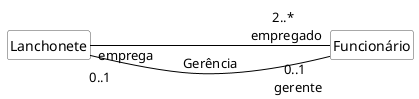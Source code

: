 @startuml mod03ima05
hide circle
hide methods
hide empty members

skinparam class {
    BackgroundColor White
    ArrowColor Black
    BorderColor #505050
}
class "Lanchonete" as la
class "Funcionário" as fu

left to right direction
la "emprega"----"2..* \n empregado" fu
la "0..1"-- "0..1 \n gerente"fu :Gerência
@enduml